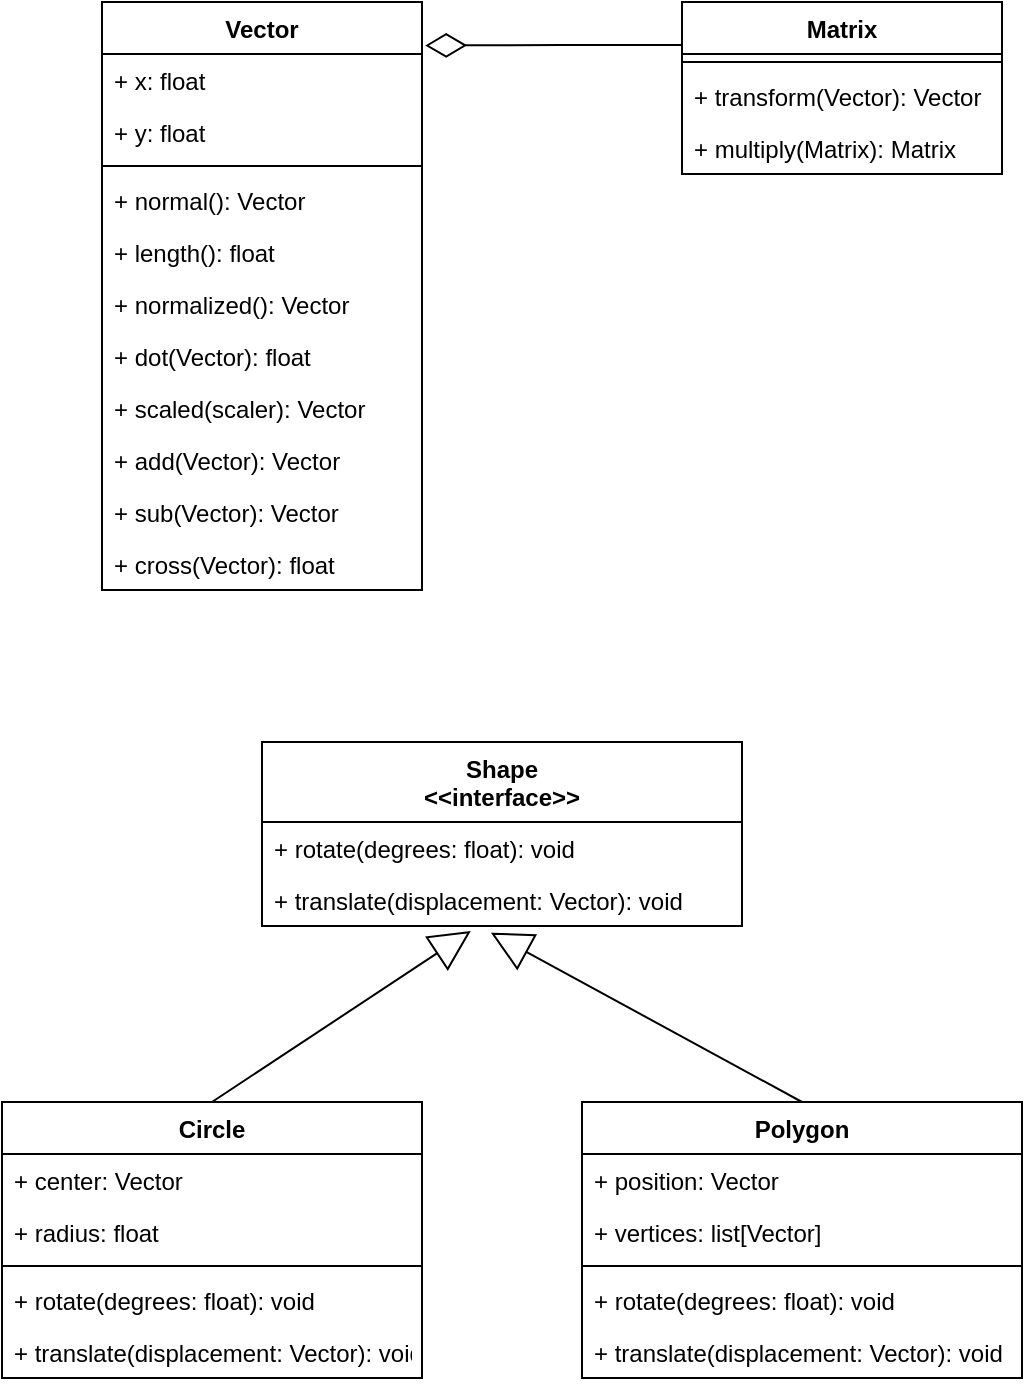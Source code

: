 <mxfile version="20.8.16" type="device" pages="3"><diagram id="kgpKYQtTHZ0yAKxKKP6v" name="mathlib"><mxGraphModel dx="868" dy="1003" grid="1" gridSize="10" guides="1" tooltips="1" connect="1" arrows="1" fold="1" page="1" pageScale="1" pageWidth="850" pageHeight="1100" math="0" shadow="0"><root><mxCell id="0"/><mxCell id="1" parent="0"/><mxCell id="J0L_xKSzIgPZ3F2rRql_-1" value="Vector" style="swimlane;fontStyle=1;align=center;verticalAlign=top;childLayout=stackLayout;horizontal=1;startSize=26;horizontalStack=0;resizeParent=1;resizeParentMax=0;resizeLast=0;collapsible=1;marginBottom=0;" vertex="1" parent="1"><mxGeometry x="220" y="206" width="160" height="294" as="geometry"/></mxCell><mxCell id="J0L_xKSzIgPZ3F2rRql_-5" value="+ x: float" style="text;strokeColor=none;fillColor=none;align=left;verticalAlign=top;spacingLeft=4;spacingRight=4;overflow=hidden;rotatable=0;points=[[0,0.5],[1,0.5]];portConstraint=eastwest;" vertex="1" parent="J0L_xKSzIgPZ3F2rRql_-1"><mxGeometry y="26" width="160" height="26" as="geometry"/></mxCell><mxCell id="J0L_xKSzIgPZ3F2rRql_-2" value="+ y: float" style="text;strokeColor=none;fillColor=none;align=left;verticalAlign=top;spacingLeft=4;spacingRight=4;overflow=hidden;rotatable=0;points=[[0,0.5],[1,0.5]];portConstraint=eastwest;" vertex="1" parent="J0L_xKSzIgPZ3F2rRql_-1"><mxGeometry y="52" width="160" height="26" as="geometry"/></mxCell><mxCell id="J0L_xKSzIgPZ3F2rRql_-3" value="" style="line;strokeWidth=1;fillColor=none;align=left;verticalAlign=middle;spacingTop=-1;spacingLeft=3;spacingRight=3;rotatable=0;labelPosition=right;points=[];portConstraint=eastwest;strokeColor=inherit;" vertex="1" parent="J0L_xKSzIgPZ3F2rRql_-1"><mxGeometry y="78" width="160" height="8" as="geometry"/></mxCell><mxCell id="J0L_xKSzIgPZ3F2rRql_-4" value="+ normal(): Vector" style="text;strokeColor=none;fillColor=none;align=left;verticalAlign=top;spacingLeft=4;spacingRight=4;overflow=hidden;rotatable=0;points=[[0,0.5],[1,0.5]];portConstraint=eastwest;" vertex="1" parent="J0L_xKSzIgPZ3F2rRql_-1"><mxGeometry y="86" width="160" height="26" as="geometry"/></mxCell><mxCell id="J0L_xKSzIgPZ3F2rRql_-6" value="+ length(): float" style="text;strokeColor=none;fillColor=none;align=left;verticalAlign=top;spacingLeft=4;spacingRight=4;overflow=hidden;rotatable=0;points=[[0,0.5],[1,0.5]];portConstraint=eastwest;" vertex="1" parent="J0L_xKSzIgPZ3F2rRql_-1"><mxGeometry y="112" width="160" height="26" as="geometry"/></mxCell><mxCell id="J0L_xKSzIgPZ3F2rRql_-7" value="+ normalized(): Vector" style="text;strokeColor=none;fillColor=none;align=left;verticalAlign=top;spacingLeft=4;spacingRight=4;overflow=hidden;rotatable=0;points=[[0,0.5],[1,0.5]];portConstraint=eastwest;" vertex="1" parent="J0L_xKSzIgPZ3F2rRql_-1"><mxGeometry y="138" width="160" height="26" as="geometry"/></mxCell><mxCell id="J0L_xKSzIgPZ3F2rRql_-8" value="+ dot(Vector): float" style="text;strokeColor=none;fillColor=none;align=left;verticalAlign=top;spacingLeft=4;spacingRight=4;overflow=hidden;rotatable=0;points=[[0,0.5],[1,0.5]];portConstraint=eastwest;" vertex="1" parent="J0L_xKSzIgPZ3F2rRql_-1"><mxGeometry y="164" width="160" height="26" as="geometry"/></mxCell><mxCell id="J0L_xKSzIgPZ3F2rRql_-9" value="+ scaled(scaler): Vector" style="text;strokeColor=none;fillColor=none;align=left;verticalAlign=top;spacingLeft=4;spacingRight=4;overflow=hidden;rotatable=0;points=[[0,0.5],[1,0.5]];portConstraint=eastwest;" vertex="1" parent="J0L_xKSzIgPZ3F2rRql_-1"><mxGeometry y="190" width="160" height="26" as="geometry"/></mxCell><mxCell id="J0L_xKSzIgPZ3F2rRql_-10" value="+ add(Vector): Vector" style="text;strokeColor=none;fillColor=none;align=left;verticalAlign=top;spacingLeft=4;spacingRight=4;overflow=hidden;rotatable=0;points=[[0,0.5],[1,0.5]];portConstraint=eastwest;" vertex="1" parent="J0L_xKSzIgPZ3F2rRql_-1"><mxGeometry y="216" width="160" height="26" as="geometry"/></mxCell><mxCell id="J0L_xKSzIgPZ3F2rRql_-11" value="+ sub(Vector): Vector" style="text;strokeColor=none;fillColor=none;align=left;verticalAlign=top;spacingLeft=4;spacingRight=4;overflow=hidden;rotatable=0;points=[[0,0.5],[1,0.5]];portConstraint=eastwest;" vertex="1" parent="J0L_xKSzIgPZ3F2rRql_-1"><mxGeometry y="242" width="160" height="26" as="geometry"/></mxCell><mxCell id="J0L_xKSzIgPZ3F2rRql_-12" value="+ cross(Vector): float" style="text;strokeColor=none;fillColor=none;align=left;verticalAlign=top;spacingLeft=4;spacingRight=4;overflow=hidden;rotatable=0;points=[[0,0.5],[1,0.5]];portConstraint=eastwest;" vertex="1" parent="J0L_xKSzIgPZ3F2rRql_-1"><mxGeometry y="268" width="160" height="26" as="geometry"/></mxCell><mxCell id="J0L_xKSzIgPZ3F2rRql_-19" style="edgeStyle=orthogonalEdgeStyle;rounded=0;orthogonalLoop=1;jettySize=auto;html=1;exitX=0;exitY=0.25;exitDx=0;exitDy=0;entryX=1.01;entryY=0.074;entryDx=0;entryDy=0;entryPerimeter=0;endArrow=diamondThin;endFill=0;strokeWidth=1;endSize=18;" edge="1" parent="1" source="J0L_xKSzIgPZ3F2rRql_-14" target="J0L_xKSzIgPZ3F2rRql_-1"><mxGeometry relative="1" as="geometry"/></mxCell><mxCell id="J0L_xKSzIgPZ3F2rRql_-14" value="Matrix" style="swimlane;fontStyle=1;align=center;verticalAlign=top;childLayout=stackLayout;horizontal=1;startSize=26;horizontalStack=0;resizeParent=1;resizeParentMax=0;resizeLast=0;collapsible=1;marginBottom=0;" vertex="1" parent="1"><mxGeometry x="510" y="206" width="160" height="86" as="geometry"/></mxCell><mxCell id="J0L_xKSzIgPZ3F2rRql_-16" value="" style="line;strokeWidth=1;fillColor=none;align=left;verticalAlign=middle;spacingTop=-1;spacingLeft=3;spacingRight=3;rotatable=0;labelPosition=right;points=[];portConstraint=eastwest;strokeColor=inherit;" vertex="1" parent="J0L_xKSzIgPZ3F2rRql_-14"><mxGeometry y="26" width="160" height="8" as="geometry"/></mxCell><mxCell id="J0L_xKSzIgPZ3F2rRql_-17" value="+ transform(Vector): Vector" style="text;strokeColor=none;fillColor=none;align=left;verticalAlign=top;spacingLeft=4;spacingRight=4;overflow=hidden;rotatable=0;points=[[0,0.5],[1,0.5]];portConstraint=eastwest;" vertex="1" parent="J0L_xKSzIgPZ3F2rRql_-14"><mxGeometry y="34" width="160" height="26" as="geometry"/></mxCell><mxCell id="J0L_xKSzIgPZ3F2rRql_-18" value="+ multiply(Matrix): Matrix" style="text;strokeColor=none;fillColor=none;align=left;verticalAlign=top;spacingLeft=4;spacingRight=4;overflow=hidden;rotatable=0;points=[[0,0.5],[1,0.5]];portConstraint=eastwest;" vertex="1" parent="J0L_xKSzIgPZ3F2rRql_-14"><mxGeometry y="60" width="160" height="26" as="geometry"/></mxCell><mxCell id="J0L_xKSzIgPZ3F2rRql_-20" value="Shape&#10;&lt;&lt;interface&gt;&gt;" style="swimlane;fontStyle=1;align=center;verticalAlign=top;childLayout=stackLayout;horizontal=1;startSize=40;horizontalStack=0;resizeParent=1;resizeParentMax=0;resizeLast=0;collapsible=1;marginBottom=0;" vertex="1" parent="1"><mxGeometry x="300" y="576" width="240" height="92" as="geometry"/></mxCell><mxCell id="J0L_xKSzIgPZ3F2rRql_-37" value="+ rotate(degrees: float): void" style="text;strokeColor=none;fillColor=none;align=left;verticalAlign=top;spacingLeft=4;spacingRight=4;overflow=hidden;rotatable=0;points=[[0,0.5],[1,0.5]];portConstraint=eastwest;" vertex="1" parent="J0L_xKSzIgPZ3F2rRql_-20"><mxGeometry y="40" width="240" height="26" as="geometry"/></mxCell><mxCell id="J0L_xKSzIgPZ3F2rRql_-38" value="+ translate(displacement: Vector): void" style="text;strokeColor=none;fillColor=none;align=left;verticalAlign=top;spacingLeft=4;spacingRight=4;overflow=hidden;rotatable=0;points=[[0,0.5],[1,0.5]];portConstraint=eastwest;" vertex="1" parent="J0L_xKSzIgPZ3F2rRql_-20"><mxGeometry y="66" width="240" height="26" as="geometry"/></mxCell><mxCell id="J0L_xKSzIgPZ3F2rRql_-44" style="edgeStyle=none;rounded=0;orthogonalLoop=1;jettySize=auto;html=1;exitX=0.5;exitY=0;exitDx=0;exitDy=0;entryX=0.435;entryY=1.096;entryDx=0;entryDy=0;entryPerimeter=0;strokeWidth=1;endArrow=block;endFill=0;endSize=18;" edge="1" parent="1" source="J0L_xKSzIgPZ3F2rRql_-24" target="J0L_xKSzIgPZ3F2rRql_-38"><mxGeometry relative="1" as="geometry"/></mxCell><mxCell id="J0L_xKSzIgPZ3F2rRql_-24" value="Circle" style="swimlane;fontStyle=1;align=center;verticalAlign=top;childLayout=stackLayout;horizontal=1;startSize=26;horizontalStack=0;resizeParent=1;resizeParentMax=0;resizeLast=0;collapsible=1;marginBottom=0;" vertex="1" parent="1"><mxGeometry x="170" y="756" width="210" height="138" as="geometry"/></mxCell><mxCell id="J0L_xKSzIgPZ3F2rRql_-25" value="+ center: Vector" style="text;strokeColor=none;fillColor=none;align=left;verticalAlign=top;spacingLeft=4;spacingRight=4;overflow=hidden;rotatable=0;points=[[0,0.5],[1,0.5]];portConstraint=eastwest;" vertex="1" parent="J0L_xKSzIgPZ3F2rRql_-24"><mxGeometry y="26" width="210" height="26" as="geometry"/></mxCell><mxCell id="J0L_xKSzIgPZ3F2rRql_-41" value="+ radius: float" style="text;strokeColor=none;fillColor=none;align=left;verticalAlign=top;spacingLeft=4;spacingRight=4;overflow=hidden;rotatable=0;points=[[0,0.5],[1,0.5]];portConstraint=eastwest;" vertex="1" parent="J0L_xKSzIgPZ3F2rRql_-24"><mxGeometry y="52" width="210" height="26" as="geometry"/></mxCell><mxCell id="J0L_xKSzIgPZ3F2rRql_-26" value="" style="line;strokeWidth=1;fillColor=none;align=left;verticalAlign=middle;spacingTop=-1;spacingLeft=3;spacingRight=3;rotatable=0;labelPosition=right;points=[];portConstraint=eastwest;strokeColor=inherit;" vertex="1" parent="J0L_xKSzIgPZ3F2rRql_-24"><mxGeometry y="78" width="210" height="8" as="geometry"/></mxCell><mxCell id="J0L_xKSzIgPZ3F2rRql_-42" value="+ rotate(degrees: float): void" style="text;strokeColor=none;fillColor=none;align=left;verticalAlign=top;spacingLeft=4;spacingRight=4;overflow=hidden;rotatable=0;points=[[0,0.5],[1,0.5]];portConstraint=eastwest;" vertex="1" parent="J0L_xKSzIgPZ3F2rRql_-24"><mxGeometry y="86" width="210" height="26" as="geometry"/></mxCell><mxCell id="J0L_xKSzIgPZ3F2rRql_-43" value="+ translate(displacement: Vector): void" style="text;strokeColor=none;fillColor=none;align=left;verticalAlign=top;spacingLeft=4;spacingRight=4;overflow=hidden;rotatable=0;points=[[0,0.5],[1,0.5]];portConstraint=eastwest;" vertex="1" parent="J0L_xKSzIgPZ3F2rRql_-24"><mxGeometry y="112" width="210" height="26" as="geometry"/></mxCell><mxCell id="J0L_xKSzIgPZ3F2rRql_-39" style="rounded=0;orthogonalLoop=1;jettySize=auto;html=1;exitX=0.5;exitY=0;exitDx=0;exitDy=0;entryX=0.477;entryY=1.128;entryDx=0;entryDy=0;entryPerimeter=0;strokeWidth=1;endArrow=block;endFill=0;endSize=18;" edge="1" parent="1" source="J0L_xKSzIgPZ3F2rRql_-28" target="J0L_xKSzIgPZ3F2rRql_-38"><mxGeometry relative="1" as="geometry"/></mxCell><mxCell id="J0L_xKSzIgPZ3F2rRql_-28" value="Polygon" style="swimlane;fontStyle=1;align=center;verticalAlign=top;childLayout=stackLayout;horizontal=1;startSize=26;horizontalStack=0;resizeParent=1;resizeParentMax=0;resizeLast=0;collapsible=1;marginBottom=0;" vertex="1" parent="1"><mxGeometry x="460" y="756" width="220" height="138" as="geometry"/></mxCell><mxCell id="J0L_xKSzIgPZ3F2rRql_-29" value="+ position: Vector" style="text;strokeColor=none;fillColor=none;align=left;verticalAlign=top;spacingLeft=4;spacingRight=4;overflow=hidden;rotatable=0;points=[[0,0.5],[1,0.5]];portConstraint=eastwest;" vertex="1" parent="J0L_xKSzIgPZ3F2rRql_-28"><mxGeometry y="26" width="220" height="26" as="geometry"/></mxCell><mxCell id="J0L_xKSzIgPZ3F2rRql_-32" value="+ vertices: list[Vector]" style="text;strokeColor=none;fillColor=none;align=left;verticalAlign=top;spacingLeft=4;spacingRight=4;overflow=hidden;rotatable=0;points=[[0,0.5],[1,0.5]];portConstraint=eastwest;" vertex="1" parent="J0L_xKSzIgPZ3F2rRql_-28"><mxGeometry y="52" width="220" height="26" as="geometry"/></mxCell><mxCell id="J0L_xKSzIgPZ3F2rRql_-30" value="" style="line;strokeWidth=1;fillColor=none;align=left;verticalAlign=middle;spacingTop=-1;spacingLeft=3;spacingRight=3;rotatable=0;labelPosition=right;points=[];portConstraint=eastwest;strokeColor=inherit;" vertex="1" parent="J0L_xKSzIgPZ3F2rRql_-28"><mxGeometry y="78" width="220" height="8" as="geometry"/></mxCell><mxCell id="J0L_xKSzIgPZ3F2rRql_-31" value="+ rotate(degrees: float): void" style="text;strokeColor=none;fillColor=none;align=left;verticalAlign=top;spacingLeft=4;spacingRight=4;overflow=hidden;rotatable=0;points=[[0,0.5],[1,0.5]];portConstraint=eastwest;" vertex="1" parent="J0L_xKSzIgPZ3F2rRql_-28"><mxGeometry y="86" width="220" height="26" as="geometry"/></mxCell><mxCell id="J0L_xKSzIgPZ3F2rRql_-34" value="+ translate(displacement: Vector): void" style="text;strokeColor=none;fillColor=none;align=left;verticalAlign=top;spacingLeft=4;spacingRight=4;overflow=hidden;rotatable=0;points=[[0,0.5],[1,0.5]];portConstraint=eastwest;" vertex="1" parent="J0L_xKSzIgPZ3F2rRql_-28"><mxGeometry y="112" width="220" height="26" as="geometry"/></mxCell></root></mxGraphModel></diagram><diagram id="9TfkWXaktuDMRDN_o8q4" name="physicslib"><mxGraphModel dx="558" dy="630" grid="1" gridSize="10" guides="1" tooltips="1" connect="1" arrows="1" fold="1" page="1" pageScale="1" pageWidth="1100" pageHeight="850" math="0" shadow="0"><root><mxCell id="0"/><mxCell id="1" parent="0"/><mxCell id="ldxgks5borm878dAJiox-1" value="PhysicalProperties" style="swimlane;fontStyle=0;childLayout=stackLayout;horizontal=1;startSize=26;fillColor=none;horizontalStack=0;resizeParent=1;resizeParentMax=0;resizeLast=0;collapsible=1;marginBottom=0;" vertex="1" parent="1"><mxGeometry x="190" y="50" width="240" height="78" as="geometry"/></mxCell><mxCell id="ldxgks5borm878dAJiox-2" value="+ mass: float" style="text;strokeColor=none;fillColor=none;align=left;verticalAlign=top;spacingLeft=4;spacingRight=4;overflow=hidden;rotatable=0;points=[[0,0.5],[1,0.5]];portConstraint=eastwest;" vertex="1" parent="ldxgks5borm878dAJiox-1"><mxGeometry y="26" width="240" height="26" as="geometry"/></mxCell><mxCell id="ldxgks5borm878dAJiox-3" value="+ restitution: float" style="text;strokeColor=none;fillColor=none;align=left;verticalAlign=top;spacingLeft=4;spacingRight=4;overflow=hidden;rotatable=0;points=[[0,0.5],[1,0.5]];portConstraint=eastwest;" vertex="1" parent="ldxgks5borm878dAJiox-1"><mxGeometry y="52" width="240" height="26" as="geometry"/></mxCell><mxCell id="ldxgks5borm878dAJiox-5" value="MovementProperties" style="swimlane;fontStyle=0;childLayout=stackLayout;horizontal=1;startSize=26;fillColor=none;horizontalStack=0;resizeParent=1;resizeParentMax=0;resizeLast=0;collapsible=1;marginBottom=0;" vertex="1" parent="1"><mxGeometry x="500" y="50" width="240" height="130" as="geometry"/></mxCell><mxCell id="ldxgks5borm878dAJiox-6" value="+ velocity: Vector" style="text;strokeColor=none;fillColor=none;align=left;verticalAlign=top;spacingLeft=4;spacingRight=4;overflow=hidden;rotatable=0;points=[[0,0.5],[1,0.5]];portConstraint=eastwest;" vertex="1" parent="ldxgks5borm878dAJiox-5"><mxGeometry y="26" width="240" height="26" as="geometry"/></mxCell><mxCell id="ldxgks5borm878dAJiox-9" value="+ acceleration: Vector" style="text;strokeColor=none;fillColor=none;align=left;verticalAlign=top;spacingLeft=4;spacingRight=4;overflow=hidden;rotatable=0;points=[[0,0.5],[1,0.5]];portConstraint=eastwest;" vertex="1" parent="ldxgks5borm878dAJiox-5"><mxGeometry y="52" width="240" height="26" as="geometry"/></mxCell><mxCell id="ldxgks5borm878dAJiox-10" value="+ angular_velocity: float" style="text;strokeColor=none;fillColor=none;align=left;verticalAlign=top;spacingLeft=4;spacingRight=4;overflow=hidden;rotatable=0;points=[[0,0.5],[1,0.5]];portConstraint=eastwest;" vertex="1" parent="ldxgks5borm878dAJiox-5"><mxGeometry y="78" width="240" height="26" as="geometry"/></mxCell><mxCell id="ldxgks5borm878dAJiox-11" value="+ angular_acceleration: float" style="text;strokeColor=none;fillColor=none;align=left;verticalAlign=top;spacingLeft=4;spacingRight=4;overflow=hidden;rotatable=0;points=[[0,0.5],[1,0.5]];portConstraint=eastwest;" vertex="1" parent="ldxgks5borm878dAJiox-5"><mxGeometry y="104" width="240" height="26" as="geometry"/></mxCell><mxCell id="ldxgks5borm878dAJiox-12" value="Hitbox&#10;&lt;&lt;interface&gt;&gt;" style="swimlane;fontStyle=1;align=center;verticalAlign=top;childLayout=stackLayout;horizontal=1;startSize=40;horizontalStack=0;resizeParent=1;resizeParentMax=0;resizeLast=0;collapsible=1;marginBottom=0;" vertex="1" parent="1"><mxGeometry x="320" y="390" width="290" height="178" as="geometry"/></mxCell><mxCell id="ldxgks5borm878dAJiox-14" value="" style="line;strokeWidth=1;fillColor=none;align=left;verticalAlign=middle;spacingTop=-1;spacingLeft=3;spacingRight=3;rotatable=0;labelPosition=right;points=[];portConstraint=eastwest;strokeColor=inherit;" vertex="1" parent="ldxgks5borm878dAJiox-12"><mxGeometry y="40" width="290" height="8" as="geometry"/></mxCell><mxCell id="ldxgks5borm878dAJiox-15" value="+ accept_intersection(Hitbox): boolean" style="text;strokeColor=none;fillColor=none;align=left;verticalAlign=top;spacingLeft=4;spacingRight=4;overflow=hidden;rotatable=0;points=[[0,0.5],[1,0.5]];portConstraint=eastwest;" vertex="1" parent="ldxgks5borm878dAJiox-12"><mxGeometry y="48" width="290" height="26" as="geometry"/></mxCell><mxCell id="ldxgks5borm878dAJiox-16" value="+ accept_collision(Hitbox): Collision" style="text;strokeColor=none;fillColor=none;align=left;verticalAlign=top;spacingLeft=4;spacingRight=4;overflow=hidden;rotatable=0;points=[[0,0.5],[1,0.5]];portConstraint=eastwest;" vertex="1" parent="ldxgks5borm878dAJiox-12"><mxGeometry y="74" width="290" height="26" as="geometry"/></mxCell><mxCell id="ldxgks5borm878dAJiox-17" value="+ accept_hitbox_renderer(HitboxRenderer)" style="text;strokeColor=none;fillColor=none;align=left;verticalAlign=top;spacingLeft=4;spacingRight=4;overflow=hidden;rotatable=0;points=[[0,0.5],[1,0.5]];portConstraint=eastwest;" vertex="1" parent="ldxgks5borm878dAJiox-12"><mxGeometry y="100" width="290" height="26" as="geometry"/></mxCell><mxCell id="ldxgks5borm878dAJiox-18" value="+ move(Vector)" style="text;strokeColor=none;fillColor=none;align=left;verticalAlign=top;spacingLeft=4;spacingRight=4;overflow=hidden;rotatable=0;points=[[0,0.5],[1,0.5]];portConstraint=eastwest;" vertex="1" parent="ldxgks5borm878dAJiox-12"><mxGeometry y="126" width="290" height="26" as="geometry"/></mxCell><mxCell id="ldxgks5borm878dAJiox-19" value="+ rotate(float)" style="text;strokeColor=none;fillColor=none;align=left;verticalAlign=top;spacingLeft=4;spacingRight=4;overflow=hidden;rotatable=0;points=[[0,0.5],[1,0.5]];portConstraint=eastwest;" vertex="1" parent="ldxgks5borm878dAJiox-12"><mxGeometry y="152" width="290" height="26" as="geometry"/></mxCell><mxCell id="ldxgks5borm878dAJiox-20" value="Collision" style="swimlane;fontStyle=0;childLayout=stackLayout;horizontal=1;startSize=26;fillColor=none;horizontalStack=0;resizeParent=1;resizeParentMax=0;resizeLast=0;collapsible=1;marginBottom=0;" vertex="1" parent="1"><mxGeometry x="190" y="160" width="240" height="130" as="geometry"/></mxCell><mxCell id="ldxgks5borm878dAJiox-21" value="+ start: Vector" style="text;strokeColor=none;fillColor=none;align=left;verticalAlign=top;spacingLeft=4;spacingRight=4;overflow=hidden;rotatable=0;points=[[0,0.5],[1,0.5]];portConstraint=eastwest;" vertex="1" parent="ldxgks5borm878dAJiox-20"><mxGeometry y="26" width="240" height="26" as="geometry"/></mxCell><mxCell id="ldxgks5borm878dAJiox-22" value="+ end: Vector" style="text;strokeColor=none;fillColor=none;align=left;verticalAlign=top;spacingLeft=4;spacingRight=4;overflow=hidden;rotatable=0;points=[[0,0.5],[1,0.5]];portConstraint=eastwest;" vertex="1" parent="ldxgks5borm878dAJiox-20"><mxGeometry y="52" width="240" height="26" as="geometry"/></mxCell><mxCell id="ldxgks5borm878dAJiox-23" value="+ collision_normal: Vector" style="text;strokeColor=none;fillColor=none;align=left;verticalAlign=top;spacingLeft=4;spacingRight=4;overflow=hidden;rotatable=0;points=[[0,0.5],[1,0.5]];portConstraint=eastwest;" vertex="1" parent="ldxgks5borm878dAJiox-20"><mxGeometry y="78" width="240" height="26" as="geometry"/></mxCell><mxCell id="ldxgks5borm878dAJiox-24" value="+ collision_depth: float" style="text;strokeColor=none;fillColor=none;align=left;verticalAlign=top;spacingLeft=4;spacingRight=4;overflow=hidden;rotatable=0;points=[[0,0.5],[1,0.5]];portConstraint=eastwest;" vertex="1" parent="ldxgks5borm878dAJiox-20"><mxGeometry y="104" width="240" height="26" as="geometry"/></mxCell><mxCell id="ldxgks5borm878dAJiox-38" style="edgeStyle=none;rounded=0;orthogonalLoop=1;jettySize=auto;html=1;exitX=0.5;exitY=0;exitDx=0;exitDy=0;entryX=0.463;entryY=1.001;entryDx=0;entryDy=0;entryPerimeter=0;strokeWidth=1;endArrow=block;endFill=0;endSize=18;" edge="1" parent="1" source="ldxgks5borm878dAJiox-32" target="ldxgks5borm878dAJiox-19"><mxGeometry relative="1" as="geometry"/></mxCell><mxCell id="ldxgks5borm878dAJiox-32" value="PolygonHitbox" style="swimlane;fontStyle=1;align=center;verticalAlign=top;childLayout=stackLayout;horizontal=1;startSize=26;horizontalStack=0;resizeParent=1;resizeParentMax=0;resizeLast=0;collapsible=1;marginBottom=0;" vertex="1" parent="1"><mxGeometry x="270" y="620" width="160" height="52" as="geometry"/></mxCell><mxCell id="ldxgks5borm878dAJiox-33" value="+ polygon: Polygon" style="text;strokeColor=none;fillColor=none;align=left;verticalAlign=top;spacingLeft=4;spacingRight=4;overflow=hidden;rotatable=0;points=[[0,0.5],[1,0.5]];portConstraint=eastwest;" vertex="1" parent="ldxgks5borm878dAJiox-32"><mxGeometry y="26" width="160" height="26" as="geometry"/></mxCell><mxCell id="ldxgks5borm878dAJiox-39" style="edgeStyle=none;rounded=0;orthogonalLoop=1;jettySize=auto;html=1;strokeWidth=1;endArrow=block;endFill=0;endSize=18;" edge="1" parent="1" source="ldxgks5borm878dAJiox-36" target="ldxgks5borm878dAJiox-19"><mxGeometry relative="1" as="geometry"/></mxCell><mxCell id="ldxgks5borm878dAJiox-36" value="CircleHitbox" style="swimlane;fontStyle=1;align=center;verticalAlign=top;childLayout=stackLayout;horizontal=1;startSize=26;horizontalStack=0;resizeParent=1;resizeParentMax=0;resizeLast=0;collapsible=1;marginBottom=0;" vertex="1" parent="1"><mxGeometry x="500" y="620" width="160" height="52" as="geometry"/></mxCell><mxCell id="ldxgks5borm878dAJiox-37" value="+ circle: Circle" style="text;strokeColor=none;fillColor=none;align=left;verticalAlign=top;spacingLeft=4;spacingRight=4;overflow=hidden;rotatable=0;points=[[0,0.5],[1,0.5]];portConstraint=eastwest;" vertex="1" parent="ldxgks5borm878dAJiox-36"><mxGeometry y="26" width="160" height="26" as="geometry"/></mxCell></root></mxGraphModel></diagram><diagram id="P7Lk6E3k2NWbUlTn9Q_G" name="entity"><mxGraphModel dx="698" dy="787" grid="1" gridSize="10" guides="1" tooltips="1" connect="1" arrows="1" fold="1" page="1" pageScale="1" pageWidth="1100" pageHeight="850" math="0" shadow="0"><root><mxCell id="0"/><mxCell id="1" parent="0"/><mxCell id="9N8JoRlbJUnnSuQi49yy-1" value="&lt;p style=&quot;margin:0px;margin-top:4px;text-align:center;&quot;&gt;&lt;i&gt;&amp;lt;&amp;lt;Interface&amp;gt;&amp;gt;&lt;/i&gt;&lt;br&gt;&lt;b&gt;Body&lt;/b&gt;&lt;/p&gt;&lt;hr size=&quot;1&quot;&gt;&lt;p style=&quot;margin:0px;margin-left:4px;&quot;&gt;+ get_hitbox(): Hitbox&lt;br&gt;+ get_movement_properties(): MovementProperties&lt;/p&gt;&lt;p style=&quot;margin:0px;margin-left:4px;&quot;&gt;+ set_movement_properties(MovementProperties)&lt;/p&gt;&lt;p style=&quot;margin:0px;margin-left:4px;&quot;&gt;+ move(Vector)&lt;/p&gt;&lt;p style=&quot;margin:0px;margin-left:4px;&quot;&gt;+ rotate(Vector)&lt;/p&gt;" style="verticalAlign=top;align=left;overflow=fill;fontSize=12;fontFamily=Helvetica;html=1;" vertex="1" parent="1"><mxGeometry x="250" y="50" width="290" height="130" as="geometry"/></mxCell><mxCell id="9N8JoRlbJUnnSuQi49yy-7" style="edgeStyle=none;rounded=0;orthogonalLoop=1;jettySize=auto;html=1;entryX=0.515;entryY=1.011;entryDx=0;entryDy=0;entryPerimeter=0;strokeWidth=1;endArrow=block;endFill=0;endSize=18;" edge="1" parent="1" source="9N8JoRlbJUnnSuQi49yy-6" target="9N8JoRlbJUnnSuQi49yy-1"><mxGeometry relative="1" as="geometry"/></mxCell><mxCell id="9N8JoRlbJUnnSuQi49yy-6" value="&lt;p style=&quot;margin:0px;margin-top:4px;text-align:center;&quot;&gt;&lt;i&gt;&amp;lt;&amp;lt;Interface&amp;gt;&amp;gt;&lt;/i&gt;&lt;br&gt;&lt;b&gt;RigidBody&lt;/b&gt;&lt;/p&gt;&lt;hr size=&quot;1&quot;&gt;&lt;p style=&quot;margin:0px;margin-left:4px;&quot;&gt;+ get_physical_properties(): PhysicalProperties&lt;/p&gt;" style="verticalAlign=top;align=left;overflow=fill;fontSize=12;fontFamily=Helvetica;html=1;" vertex="1" parent="1"><mxGeometry x="50" y="250" width="290" height="70" as="geometry"/></mxCell><mxCell id="9N8JoRlbJUnnSuQi49yy-8" value="&lt;p style=&quot;margin:0px;margin-top:4px;text-align:center;&quot;&gt;&lt;i&gt;&amp;lt;&amp;lt;Interface&amp;gt;&amp;gt;&lt;/i&gt;&lt;br&gt;&lt;b&gt;PhysicalEntity&lt;/b&gt;&lt;/p&gt;&lt;hr size=&quot;1&quot;&gt;&lt;p style=&quot;margin:0px;margin-left:4px;&quot;&gt;+ get_rigid_body(): RigidBody&lt;/p&gt;&lt;p style=&quot;margin:0px;margin-left:4px;&quot;&gt;+ get_render_properties(): RenderProperties&lt;/p&gt;" style="verticalAlign=top;align=left;overflow=fill;fontSize=12;fontFamily=Helvetica;html=1;" vertex="1" parent="1"><mxGeometry x="690" y="60" width="290" height="140" as="geometry"/></mxCell></root></mxGraphModel></diagram></mxfile>